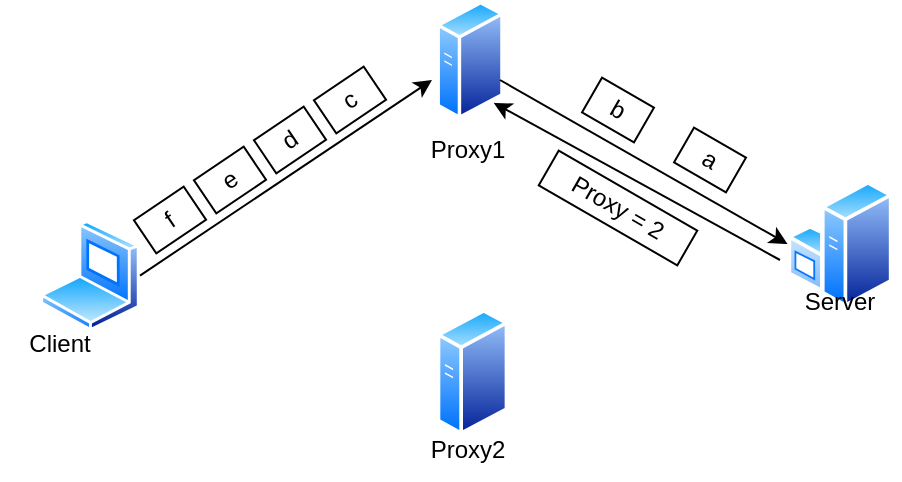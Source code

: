 <mxfile version="24.2.5" type="github">
  <diagram name="第 1 页" id="S16d00lvsxIatNt262x6">
    <mxGraphModel dx="1002" dy="577" grid="1" gridSize="10" guides="1" tooltips="1" connect="1" arrows="1" fold="1" page="1" pageScale="1" pageWidth="827" pageHeight="1169" math="0" shadow="0">
      <root>
        <mxCell id="0" />
        <mxCell id="1" parent="0" />
        <mxCell id="2Vj6fBxnY4hKCpjUh4QR-1" value="" style="image;aspect=fixed;perimeter=ellipsePerimeter;html=1;align=center;shadow=0;dashed=0;spacingTop=3;image=img/lib/active_directory/laptop_client.svg;" vertex="1" parent="1">
          <mxGeometry x="190" y="300" width="50" height="55.56" as="geometry" />
        </mxCell>
        <mxCell id="2Vj6fBxnY4hKCpjUh4QR-2" value="" style="image;aspect=fixed;perimeter=ellipsePerimeter;html=1;align=center;shadow=0;dashed=0;spacingTop=3;image=img/lib/active_directory/windows_server.svg;" vertex="1" parent="1">
          <mxGeometry x="563.76" y="280" width="52.48" height="64" as="geometry" />
        </mxCell>
        <mxCell id="2Vj6fBxnY4hKCpjUh4QR-3" value="" style="image;aspect=fixed;perimeter=ellipsePerimeter;html=1;align=center;shadow=0;dashed=0;spacingTop=3;image=img/lib/active_directory/generic_server.svg;" vertex="1" parent="1">
          <mxGeometry x="388.24" y="190" width="33.6" height="60" as="geometry" />
        </mxCell>
        <mxCell id="2Vj6fBxnY4hKCpjUh4QR-4" value="" style="image;aspect=fixed;perimeter=ellipsePerimeter;html=1;align=center;shadow=0;dashed=0;spacingTop=3;image=img/lib/active_directory/generic_server.svg;" vertex="1" parent="1">
          <mxGeometry x="388.32" y="344" width="35.84" height="64" as="geometry" />
        </mxCell>
        <mxCell id="2Vj6fBxnY4hKCpjUh4QR-8" value="Client" style="text;html=1;align=center;verticalAlign=middle;whiteSpace=wrap;rounded=0;" vertex="1" parent="1">
          <mxGeometry x="170" y="346.78" width="60" height="30" as="geometry" />
        </mxCell>
        <mxCell id="2Vj6fBxnY4hKCpjUh4QR-9" value="Server" style="text;html=1;align=center;verticalAlign=middle;whiteSpace=wrap;rounded=0;" vertex="1" parent="1">
          <mxGeometry x="560" y="325.56" width="60" height="30" as="geometry" />
        </mxCell>
        <mxCell id="2Vj6fBxnY4hKCpjUh4QR-10" value="Proxy1" style="text;html=1;align=center;verticalAlign=middle;whiteSpace=wrap;rounded=0;" vertex="1" parent="1">
          <mxGeometry x="374" y="250" width="60" height="30" as="geometry" />
        </mxCell>
        <mxCell id="2Vj6fBxnY4hKCpjUh4QR-11" value="Proxy2" style="text;html=1;align=center;verticalAlign=middle;whiteSpace=wrap;rounded=0;" vertex="1" parent="1">
          <mxGeometry x="374" y="400" width="60" height="30" as="geometry" />
        </mxCell>
        <mxCell id="2Vj6fBxnY4hKCpjUh4QR-12" value="" style="endArrow=classic;html=1;rounded=0;exitX=1;exitY=0.5;exitDx=0;exitDy=0;" edge="1" parent="1" source="2Vj6fBxnY4hKCpjUh4QR-1">
          <mxGeometry width="50" height="50" relative="1" as="geometry">
            <mxPoint x="336" y="280" as="sourcePoint" />
            <mxPoint x="386" y="230" as="targetPoint" />
          </mxGeometry>
        </mxCell>
        <mxCell id="2Vj6fBxnY4hKCpjUh4QR-13" value="f" style="rounded=0;whiteSpace=wrap;html=1;rotation=-34;" vertex="1" parent="1">
          <mxGeometry x="240" y="290" width="30" height="20" as="geometry" />
        </mxCell>
        <mxCell id="2Vj6fBxnY4hKCpjUh4QR-14" value="e" style="rounded=0;whiteSpace=wrap;html=1;rotation=-34;" vertex="1" parent="1">
          <mxGeometry x="270" y="270" width="30" height="20" as="geometry" />
        </mxCell>
        <mxCell id="2Vj6fBxnY4hKCpjUh4QR-15" value="d" style="rounded=0;whiteSpace=wrap;html=1;rotation=-34;" vertex="1" parent="1">
          <mxGeometry x="300" y="250" width="30" height="20" as="geometry" />
        </mxCell>
        <mxCell id="2Vj6fBxnY4hKCpjUh4QR-16" value="c" style="rounded=0;whiteSpace=wrap;html=1;rotation=-34;" vertex="1" parent="1">
          <mxGeometry x="330" y="230" width="30" height="20" as="geometry" />
        </mxCell>
        <mxCell id="2Vj6fBxnY4hKCpjUh4QR-21" value="" style="endArrow=classic;html=1;rounded=0;entryX=0;entryY=0.5;entryDx=0;entryDy=0;" edge="1" parent="1" target="2Vj6fBxnY4hKCpjUh4QR-2">
          <mxGeometry width="50" height="50" relative="1" as="geometry">
            <mxPoint x="420" y="230" as="sourcePoint" />
            <mxPoint x="440" y="330" as="targetPoint" />
          </mxGeometry>
        </mxCell>
        <mxCell id="2Vj6fBxnY4hKCpjUh4QR-35" value="b" style="rounded=0;whiteSpace=wrap;html=1;rotation=30;" vertex="1" parent="1">
          <mxGeometry x="464" y="235" width="30" height="20" as="geometry" />
        </mxCell>
        <mxCell id="2Vj6fBxnY4hKCpjUh4QR-41" value="a" style="rounded=0;whiteSpace=wrap;html=1;rotation=30;" vertex="1" parent="1">
          <mxGeometry x="510" y="260" width="30" height="20" as="geometry" />
        </mxCell>
        <mxCell id="2Vj6fBxnY4hKCpjUh4QR-44" value="" style="endArrow=classic;html=1;rounded=0;entryX=1;entryY=1;entryDx=0;entryDy=0;" edge="1" parent="1" target="2Vj6fBxnY4hKCpjUh4QR-3">
          <mxGeometry width="50" height="50" relative="1" as="geometry">
            <mxPoint x="560" y="320" as="sourcePoint" />
            <mxPoint x="380" y="330" as="targetPoint" />
          </mxGeometry>
        </mxCell>
        <mxCell id="2Vj6fBxnY4hKCpjUh4QR-45" value="Proxy = 2" style="rounded=0;whiteSpace=wrap;html=1;rotation=30;" vertex="1" parent="1">
          <mxGeometry x="439" y="284" width="80" height="20" as="geometry" />
        </mxCell>
      </root>
    </mxGraphModel>
  </diagram>
</mxfile>
